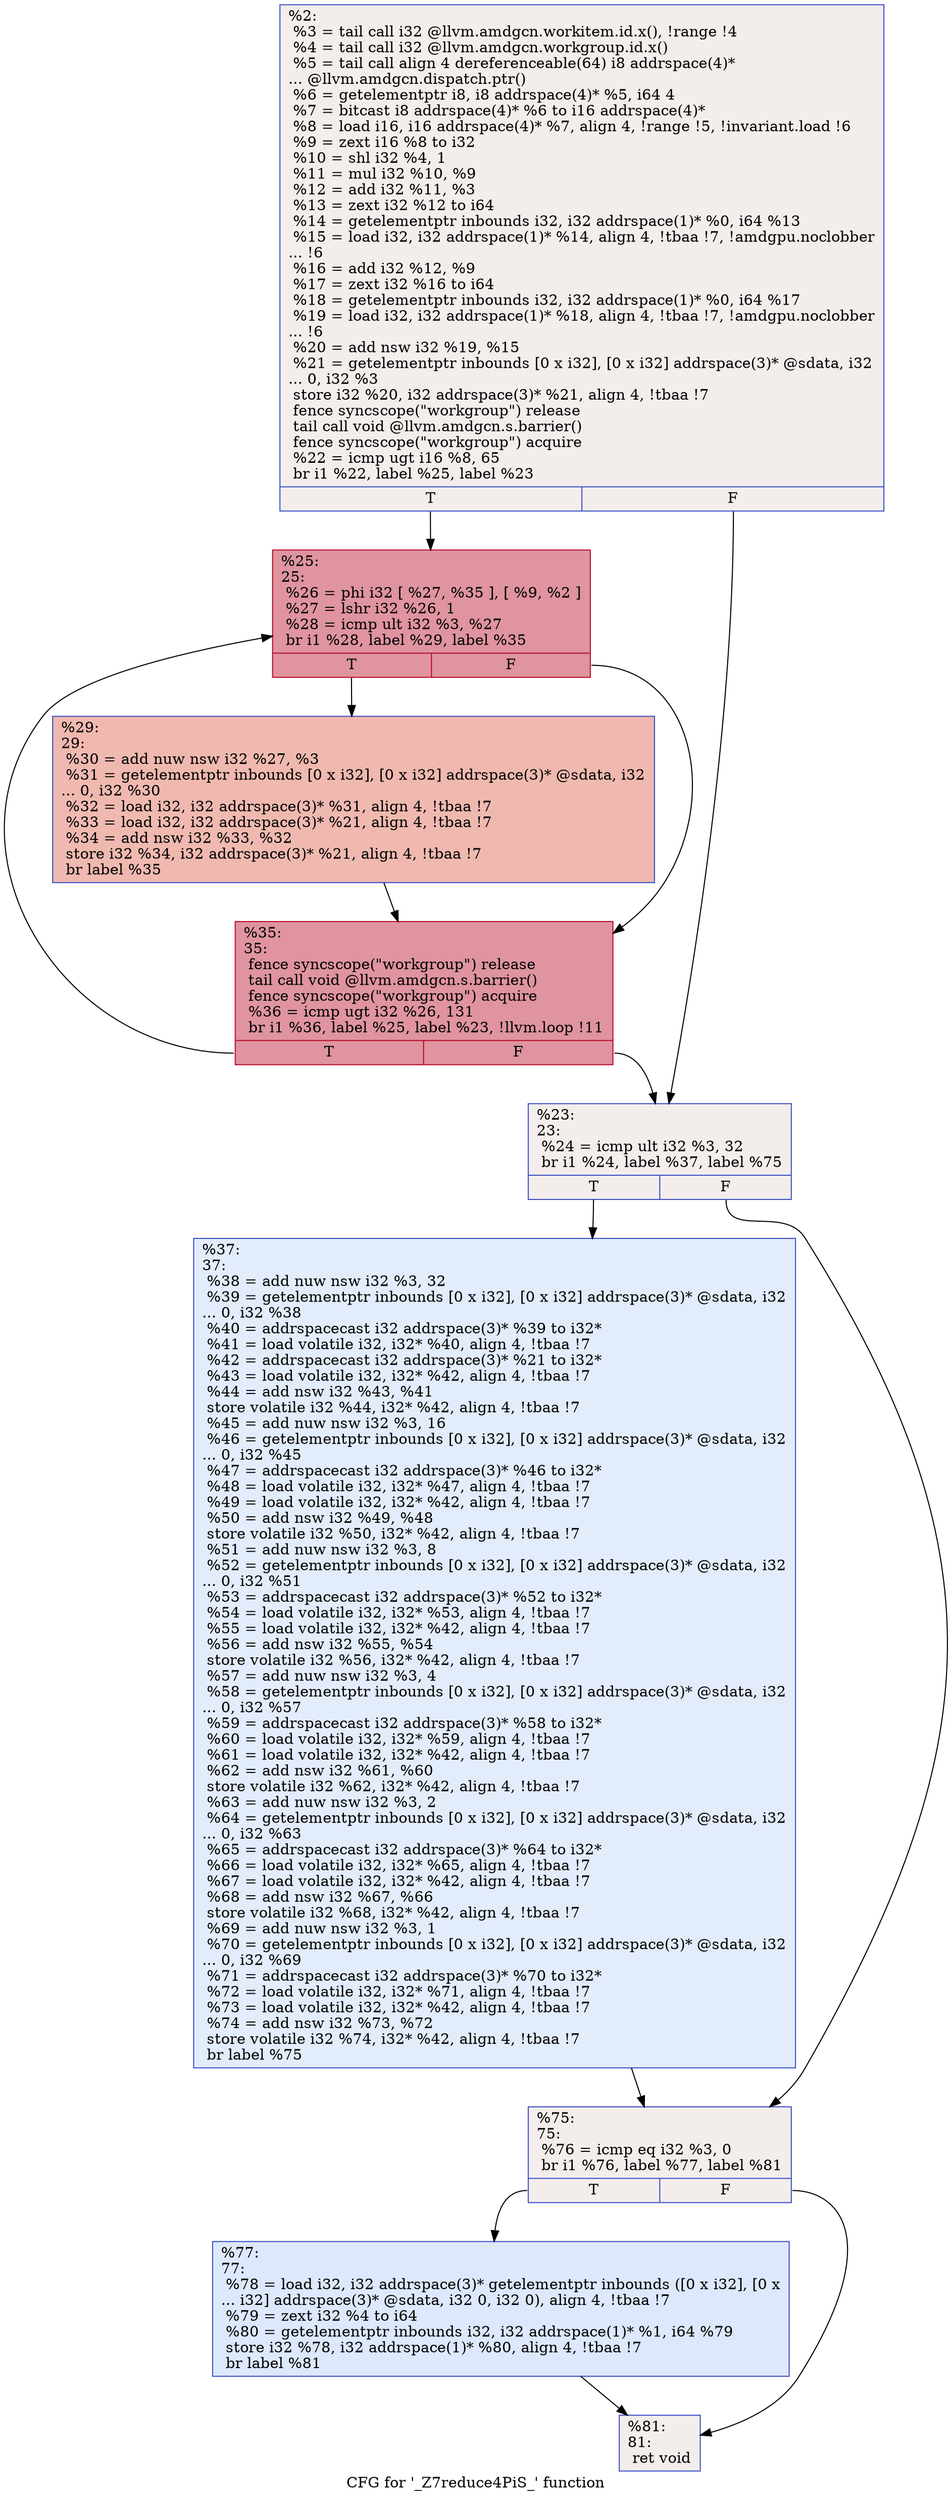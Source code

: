 digraph "CFG for '_Z7reduce4PiS_' function" {
	label="CFG for '_Z7reduce4PiS_' function";

	Node0x4b046e0 [shape=record,color="#3d50c3ff", style=filled, fillcolor="#e3d9d370",label="{%2:\l  %3 = tail call i32 @llvm.amdgcn.workitem.id.x(), !range !4\l  %4 = tail call i32 @llvm.amdgcn.workgroup.id.x()\l  %5 = tail call align 4 dereferenceable(64) i8 addrspace(4)*\l... @llvm.amdgcn.dispatch.ptr()\l  %6 = getelementptr i8, i8 addrspace(4)* %5, i64 4\l  %7 = bitcast i8 addrspace(4)* %6 to i16 addrspace(4)*\l  %8 = load i16, i16 addrspace(4)* %7, align 4, !range !5, !invariant.load !6\l  %9 = zext i16 %8 to i32\l  %10 = shl i32 %4, 1\l  %11 = mul i32 %10, %9\l  %12 = add i32 %11, %3\l  %13 = zext i32 %12 to i64\l  %14 = getelementptr inbounds i32, i32 addrspace(1)* %0, i64 %13\l  %15 = load i32, i32 addrspace(1)* %14, align 4, !tbaa !7, !amdgpu.noclobber\l... !6\l  %16 = add i32 %12, %9\l  %17 = zext i32 %16 to i64\l  %18 = getelementptr inbounds i32, i32 addrspace(1)* %0, i64 %17\l  %19 = load i32, i32 addrspace(1)* %18, align 4, !tbaa !7, !amdgpu.noclobber\l... !6\l  %20 = add nsw i32 %19, %15\l  %21 = getelementptr inbounds [0 x i32], [0 x i32] addrspace(3)* @sdata, i32\l... 0, i32 %3\l  store i32 %20, i32 addrspace(3)* %21, align 4, !tbaa !7\l  fence syncscope(\"workgroup\") release\l  tail call void @llvm.amdgcn.s.barrier()\l  fence syncscope(\"workgroup\") acquire\l  %22 = icmp ugt i16 %8, 65\l  br i1 %22, label %25, label %23\l|{<s0>T|<s1>F}}"];
	Node0x4b046e0:s0 -> Node0x4b07e20;
	Node0x4b046e0:s1 -> Node0x4b07eb0;
	Node0x4b07eb0 [shape=record,color="#3d50c3ff", style=filled, fillcolor="#e3d9d370",label="{%23:\l23:                                               \l  %24 = icmp ult i32 %3, 32\l  br i1 %24, label %37, label %75\l|{<s0>T|<s1>F}}"];
	Node0x4b07eb0:s0 -> Node0x4b080b0;
	Node0x4b07eb0:s1 -> Node0x4b08100;
	Node0x4b07e20 [shape=record,color="#b70d28ff", style=filled, fillcolor="#b70d2870",label="{%25:\l25:                                               \l  %26 = phi i32 [ %27, %35 ], [ %9, %2 ]\l  %27 = lshr i32 %26, 1\l  %28 = icmp ult i32 %3, %27\l  br i1 %28, label %29, label %35\l|{<s0>T|<s1>F}}"];
	Node0x4b07e20:s0 -> Node0x4b084d0;
	Node0x4b07e20:s1 -> Node0x4b08270;
	Node0x4b084d0 [shape=record,color="#3d50c3ff", style=filled, fillcolor="#de614d70",label="{%29:\l29:                                               \l  %30 = add nuw nsw i32 %27, %3\l  %31 = getelementptr inbounds [0 x i32], [0 x i32] addrspace(3)* @sdata, i32\l... 0, i32 %30\l  %32 = load i32, i32 addrspace(3)* %31, align 4, !tbaa !7\l  %33 = load i32, i32 addrspace(3)* %21, align 4, !tbaa !7\l  %34 = add nsw i32 %33, %32\l  store i32 %34, i32 addrspace(3)* %21, align 4, !tbaa !7\l  br label %35\l}"];
	Node0x4b084d0 -> Node0x4b08270;
	Node0x4b08270 [shape=record,color="#b70d28ff", style=filled, fillcolor="#b70d2870",label="{%35:\l35:                                               \l  fence syncscope(\"workgroup\") release\l  tail call void @llvm.amdgcn.s.barrier()\l  fence syncscope(\"workgroup\") acquire\l  %36 = icmp ugt i32 %26, 131\l  br i1 %36, label %25, label %23, !llvm.loop !11\l|{<s0>T|<s1>F}}"];
	Node0x4b08270:s0 -> Node0x4b07e20;
	Node0x4b08270:s1 -> Node0x4b07eb0;
	Node0x4b080b0 [shape=record,color="#3d50c3ff", style=filled, fillcolor="#bfd3f670",label="{%37:\l37:                                               \l  %38 = add nuw nsw i32 %3, 32\l  %39 = getelementptr inbounds [0 x i32], [0 x i32] addrspace(3)* @sdata, i32\l... 0, i32 %38\l  %40 = addrspacecast i32 addrspace(3)* %39 to i32*\l  %41 = load volatile i32, i32* %40, align 4, !tbaa !7\l  %42 = addrspacecast i32 addrspace(3)* %21 to i32*\l  %43 = load volatile i32, i32* %42, align 4, !tbaa !7\l  %44 = add nsw i32 %43, %41\l  store volatile i32 %44, i32* %42, align 4, !tbaa !7\l  %45 = add nuw nsw i32 %3, 16\l  %46 = getelementptr inbounds [0 x i32], [0 x i32] addrspace(3)* @sdata, i32\l... 0, i32 %45\l  %47 = addrspacecast i32 addrspace(3)* %46 to i32*\l  %48 = load volatile i32, i32* %47, align 4, !tbaa !7\l  %49 = load volatile i32, i32* %42, align 4, !tbaa !7\l  %50 = add nsw i32 %49, %48\l  store volatile i32 %50, i32* %42, align 4, !tbaa !7\l  %51 = add nuw nsw i32 %3, 8\l  %52 = getelementptr inbounds [0 x i32], [0 x i32] addrspace(3)* @sdata, i32\l... 0, i32 %51\l  %53 = addrspacecast i32 addrspace(3)* %52 to i32*\l  %54 = load volatile i32, i32* %53, align 4, !tbaa !7\l  %55 = load volatile i32, i32* %42, align 4, !tbaa !7\l  %56 = add nsw i32 %55, %54\l  store volatile i32 %56, i32* %42, align 4, !tbaa !7\l  %57 = add nuw nsw i32 %3, 4\l  %58 = getelementptr inbounds [0 x i32], [0 x i32] addrspace(3)* @sdata, i32\l... 0, i32 %57\l  %59 = addrspacecast i32 addrspace(3)* %58 to i32*\l  %60 = load volatile i32, i32* %59, align 4, !tbaa !7\l  %61 = load volatile i32, i32* %42, align 4, !tbaa !7\l  %62 = add nsw i32 %61, %60\l  store volatile i32 %62, i32* %42, align 4, !tbaa !7\l  %63 = add nuw nsw i32 %3, 2\l  %64 = getelementptr inbounds [0 x i32], [0 x i32] addrspace(3)* @sdata, i32\l... 0, i32 %63\l  %65 = addrspacecast i32 addrspace(3)* %64 to i32*\l  %66 = load volatile i32, i32* %65, align 4, !tbaa !7\l  %67 = load volatile i32, i32* %42, align 4, !tbaa !7\l  %68 = add nsw i32 %67, %66\l  store volatile i32 %68, i32* %42, align 4, !tbaa !7\l  %69 = add nuw nsw i32 %3, 1\l  %70 = getelementptr inbounds [0 x i32], [0 x i32] addrspace(3)* @sdata, i32\l... 0, i32 %69\l  %71 = addrspacecast i32 addrspace(3)* %70 to i32*\l  %72 = load volatile i32, i32* %71, align 4, !tbaa !7\l  %73 = load volatile i32, i32* %42, align 4, !tbaa !7\l  %74 = add nsw i32 %73, %72\l  store volatile i32 %74, i32* %42, align 4, !tbaa !7\l  br label %75\l}"];
	Node0x4b080b0 -> Node0x4b08100;
	Node0x4b08100 [shape=record,color="#3d50c3ff", style=filled, fillcolor="#e3d9d370",label="{%75:\l75:                                               \l  %76 = icmp eq i32 %3, 0\l  br i1 %76, label %77, label %81\l|{<s0>T|<s1>F}}"];
	Node0x4b08100:s0 -> Node0x4b0a930;
	Node0x4b08100:s1 -> Node0x4b0a980;
	Node0x4b0a930 [shape=record,color="#3d50c3ff", style=filled, fillcolor="#b2ccfb70",label="{%77:\l77:                                               \l  %78 = load i32, i32 addrspace(3)* getelementptr inbounds ([0 x i32], [0 x\l... i32] addrspace(3)* @sdata, i32 0, i32 0), align 4, !tbaa !7\l  %79 = zext i32 %4 to i64\l  %80 = getelementptr inbounds i32, i32 addrspace(1)* %1, i64 %79\l  store i32 %78, i32 addrspace(1)* %80, align 4, !tbaa !7\l  br label %81\l}"];
	Node0x4b0a930 -> Node0x4b0a980;
	Node0x4b0a980 [shape=record,color="#3d50c3ff", style=filled, fillcolor="#e3d9d370",label="{%81:\l81:                                               \l  ret void\l}"];
}
